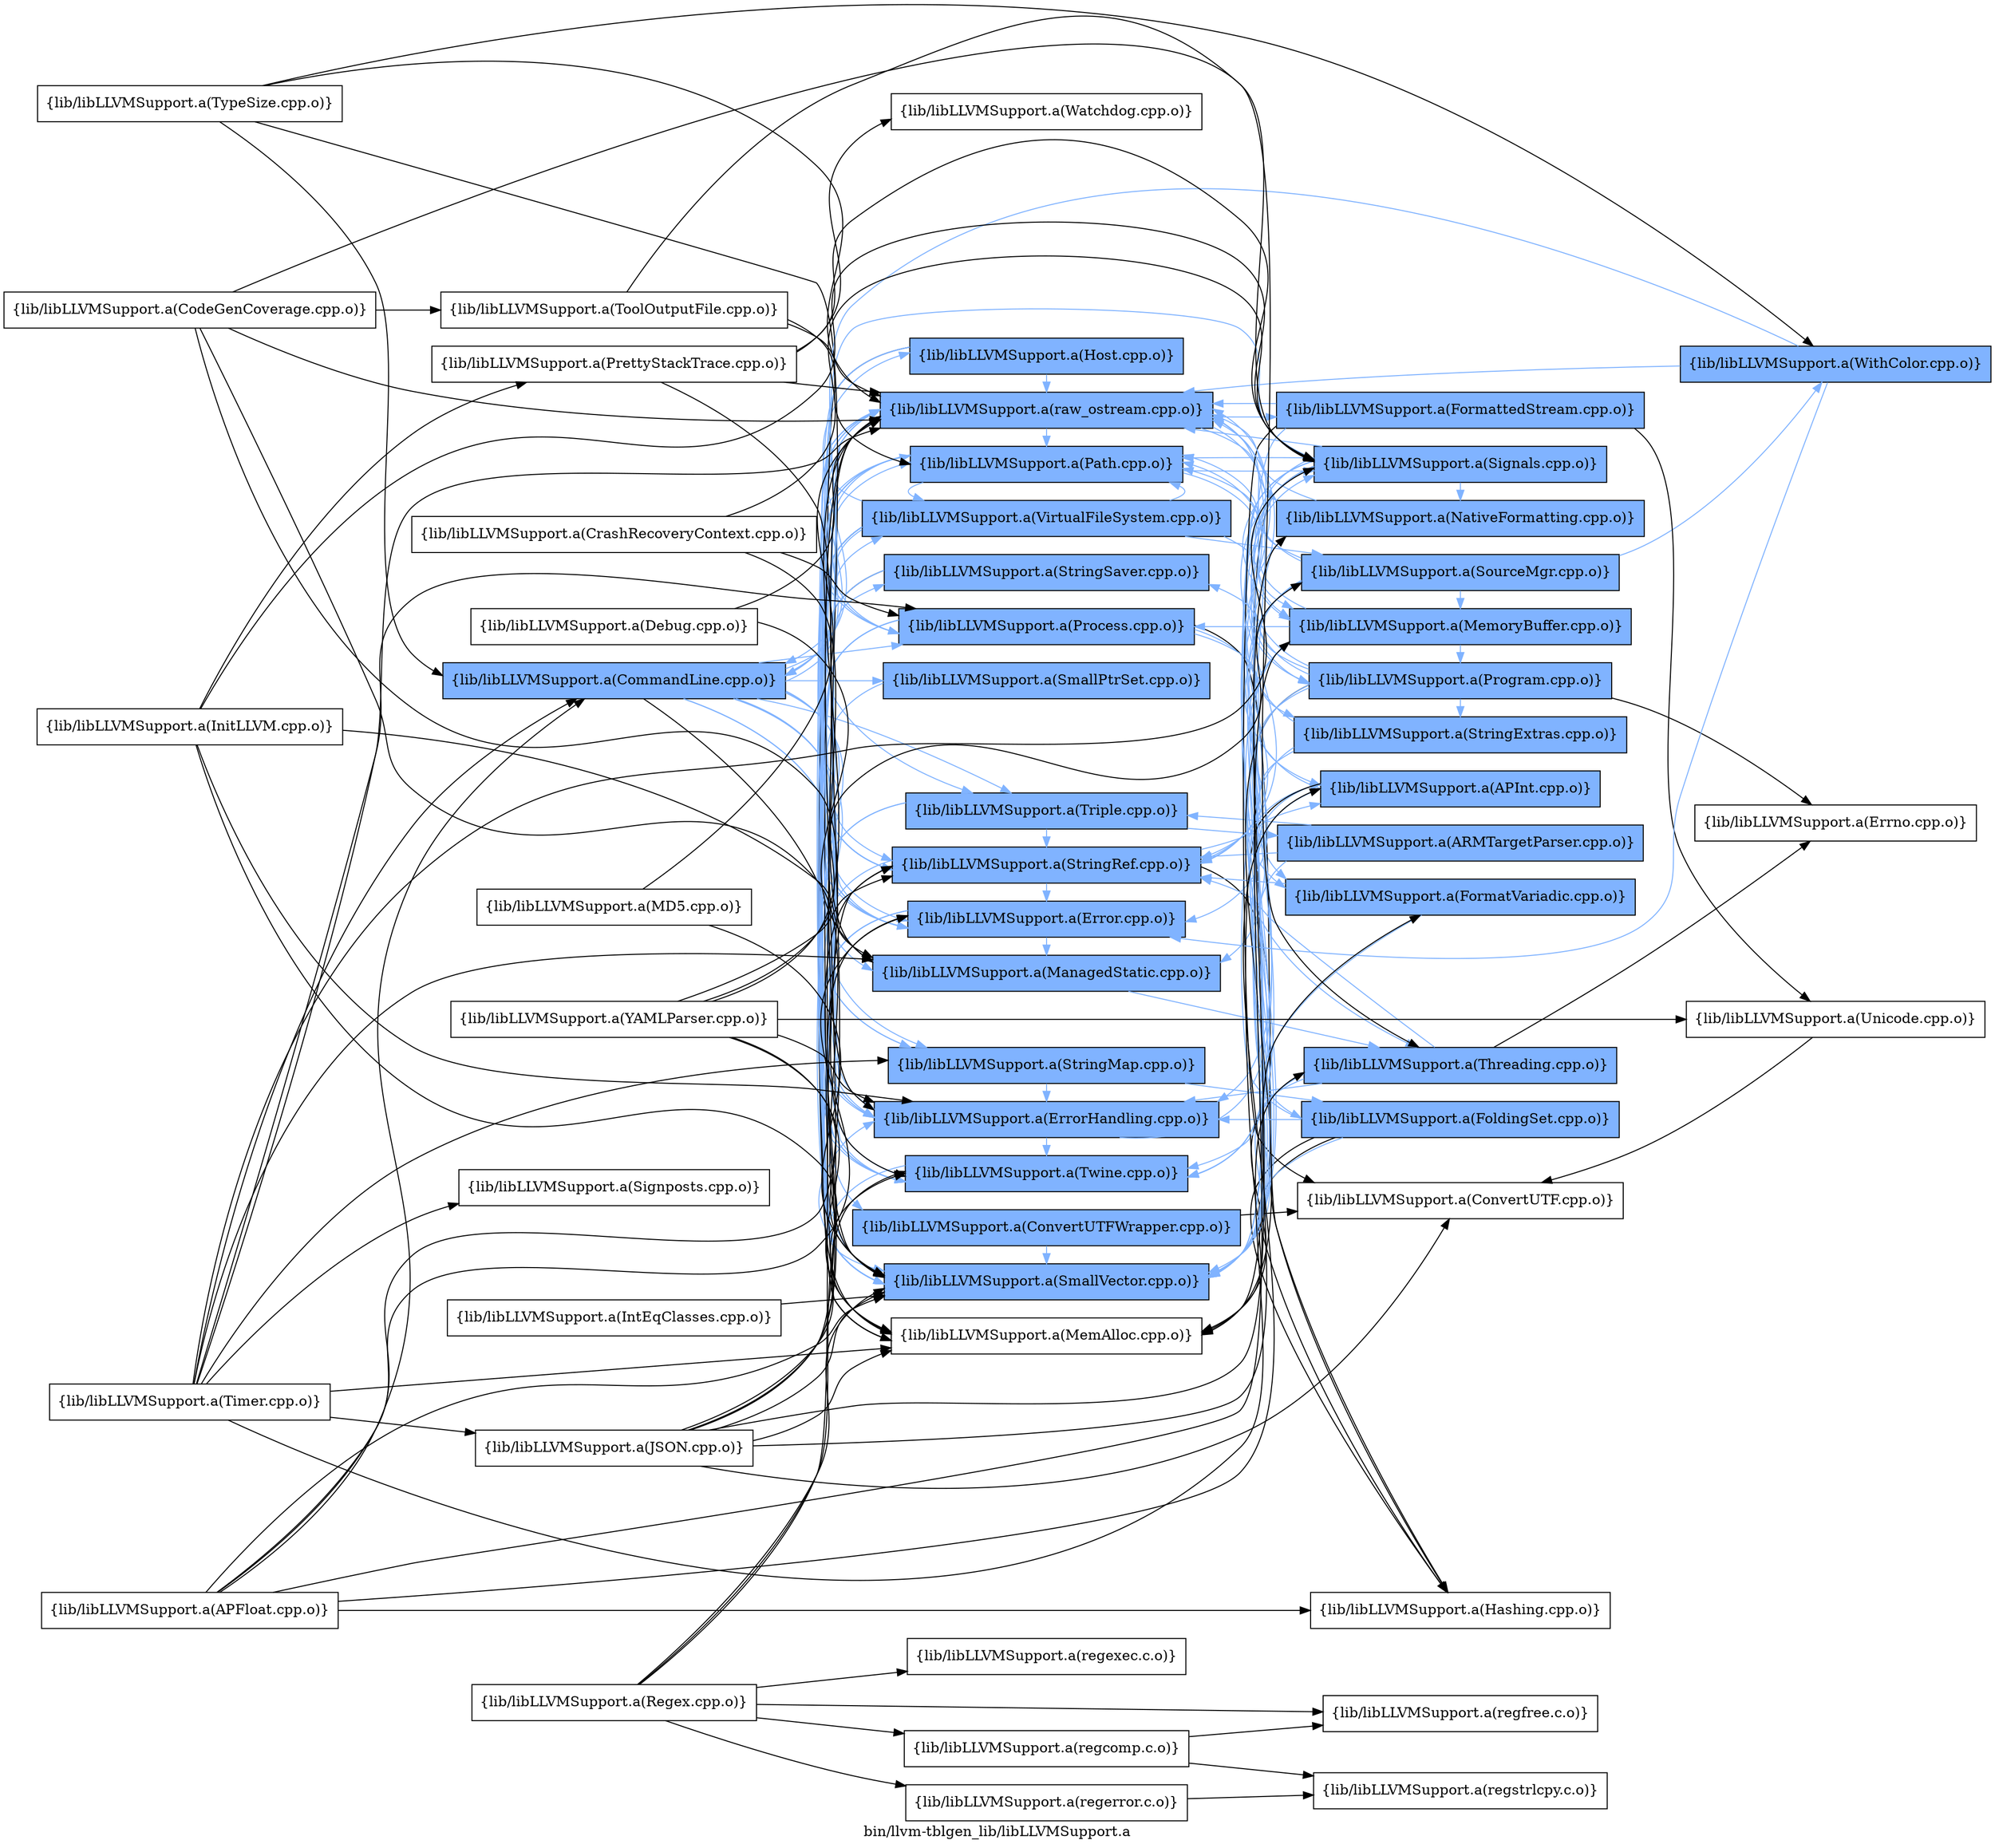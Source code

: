 digraph "bin/llvm-tblgen_lib/libLLVMSupport.a" {
	label="bin/llvm-tblgen_lib/libLLVMSupport.a";
	rankdir=LR;
	{ rank=same; Node0x5579d9d236c8;  }
	{ rank=same; Node0x5579d9d203d8; Node0x5579d9d215f8; Node0x5579d9d1f438; Node0x5579d9d23948; Node0x5579d9d23218; Node0x5579d9d23998; Node0x5579d9d24208; Node0x5579d9d1f5c8; Node0x5579d9d1fca8; Node0x5579d9d21238; Node0x5579d9d21a08; Node0x5579d9d20c98; Node0x5579d9d1f668; Node0x5579d9d204c8; Node0x5579d9d1f2f8; Node0x5579d9d1fa28; Node0x5579d9d20928;  }
	{ rank=same; Node0x5579d9d1f708; Node0x5579d9d22728; Node0x5579d9d23858; Node0x5579d9d21558; Node0x5579d9d23d58; Node0x5579d9d226d8; Node0x5579d9d21418; Node0x5579d9d234e8; Node0x5579d9d23588; Node0x5579d9d21648; Node0x5579d9d20ec8; Node0x5579d9d1fde8; Node0x5579d9d216e8; Node0x5579d9d1fd48;  }
	{ rank=same; Node0x5579d9d236c8;  }
	{ rank=same; Node0x5579d9d203d8; Node0x5579d9d215f8; Node0x5579d9d1f438; Node0x5579d9d23948; Node0x5579d9d23218; Node0x5579d9d23998; Node0x5579d9d24208; Node0x5579d9d1f5c8; Node0x5579d9d1fca8; Node0x5579d9d21238; Node0x5579d9d21a08; Node0x5579d9d20c98; Node0x5579d9d1f668; Node0x5579d9d204c8; Node0x5579d9d1f2f8; Node0x5579d9d1fa28; Node0x5579d9d20928;  }
	{ rank=same; Node0x5579d9d1f708; Node0x5579d9d22728; Node0x5579d9d23858; Node0x5579d9d21558; Node0x5579d9d23d58; Node0x5579d9d226d8; Node0x5579d9d21418; Node0x5579d9d234e8; Node0x5579d9d23588; Node0x5579d9d21648; Node0x5579d9d20ec8; Node0x5579d9d1fde8; Node0x5579d9d216e8; Node0x5579d9d1fd48;  }

	Node0x5579d9d236c8 [shape=record,shape=box,group=1,style=filled,fillcolor="0.600000 0.5 1",label="{lib/libLLVMSupport.a(CommandLine.cpp.o)}"];
	Node0x5579d9d236c8 -> Node0x5579d9d203d8[color="0.600000 0.5 1"];
	Node0x5579d9d236c8 -> Node0x5579d9d215f8[color="0.600000 0.5 1"];
	Node0x5579d9d236c8 -> Node0x5579d9d1f438[color="0.600000 0.5 1"];
	Node0x5579d9d236c8 -> Node0x5579d9d23948[color="0.600000 0.5 1"];
	Node0x5579d9d236c8 -> Node0x5579d9d23218;
	Node0x5579d9d236c8 -> Node0x5579d9d23998[color="0.600000 0.5 1"];
	Node0x5579d9d236c8 -> Node0x5579d9d24208[color="0.600000 0.5 1"];
	Node0x5579d9d236c8 -> Node0x5579d9d1f5c8[color="0.600000 0.5 1"];
	Node0x5579d9d236c8 -> Node0x5579d9d1fca8[color="0.600000 0.5 1"];
	Node0x5579d9d236c8 -> Node0x5579d9d21238[color="0.600000 0.5 1"];
	Node0x5579d9d236c8 -> Node0x5579d9d21a08[color="0.600000 0.5 1"];
	Node0x5579d9d236c8 -> Node0x5579d9d20c98[color="0.600000 0.5 1"];
	Node0x5579d9d236c8 -> Node0x5579d9d1f668[color="0.600000 0.5 1"];
	Node0x5579d9d236c8 -> Node0x5579d9d204c8[color="0.600000 0.5 1"];
	Node0x5579d9d236c8 -> Node0x5579d9d1f2f8[color="0.600000 0.5 1"];
	Node0x5579d9d236c8 -> Node0x5579d9d1fa28[color="0.600000 0.5 1"];
	Node0x5579d9d236c8 -> Node0x5579d9d20928[color="0.600000 0.5 1"];
	Node0x5579d9d23218 [shape=record,shape=box,group=0,label="{lib/libLLVMSupport.a(MemAlloc.cpp.o)}"];
	Node0x5579d9d23998 [shape=record,shape=box,group=1,style=filled,fillcolor="0.600000 0.5 1",label="{lib/libLLVMSupport.a(SmallPtrSet.cpp.o)}"];
	Node0x5579d9d23998 -> Node0x5579d9d1f438[color="0.600000 0.5 1"];
	Node0x5579d9d24208 [shape=record,shape=box,group=1,style=filled,fillcolor="0.600000 0.5 1",label="{lib/libLLVMSupport.a(SmallVector.cpp.o)}"];
	Node0x5579d9d24208 -> Node0x5579d9d1f438[color="0.600000 0.5 1"];
	Node0x5579d9d1f5c8 [shape=record,shape=box,group=1,style=filled,fillcolor="0.600000 0.5 1",label="{lib/libLLVMSupport.a(StringMap.cpp.o)}"];
	Node0x5579d9d1f5c8 -> Node0x5579d9d1f438[color="0.600000 0.5 1"];
	Node0x5579d9d1f5c8 -> Node0x5579d9d21558[color="0.600000 0.5 1"];
	Node0x5579d9d21238 [shape=record,shape=box,group=1,style=filled,fillcolor="0.600000 0.5 1",label="{lib/libLLVMSupport.a(StringRef.cpp.o)}"];
	Node0x5579d9d21238 -> Node0x5579d9d23d58[color="0.600000 0.5 1"];
	Node0x5579d9d21238 -> Node0x5579d9d215f8[color="0.600000 0.5 1"];
	Node0x5579d9d21238 -> Node0x5579d9d226d8;
	Node0x5579d9d21238 -> Node0x5579d9d24208[color="0.600000 0.5 1"];
	Node0x5579d9d20c98 [shape=record,shape=box,group=1,style=filled,fillcolor="0.600000 0.5 1",label="{lib/libLLVMSupport.a(Twine.cpp.o)}"];
	Node0x5579d9d20c98 -> Node0x5579d9d24208[color="0.600000 0.5 1"];
	Node0x5579d9d20c98 -> Node0x5579d9d204c8[color="0.600000 0.5 1"];
	Node0x5579d9d204c8 [shape=record,shape=box,group=1,style=filled,fillcolor="0.600000 0.5 1",label="{lib/libLLVMSupport.a(raw_ostream.cpp.o)}"];
	Node0x5579d9d204c8 -> Node0x5579d9d215f8[color="0.600000 0.5 1"];
	Node0x5579d9d204c8 -> Node0x5579d9d1f438[color="0.600000 0.5 1"];
	Node0x5579d9d204c8 -> Node0x5579d9d21648[color="0.600000 0.5 1"];
	Node0x5579d9d204c8 -> Node0x5579d9d20ec8[color="0.600000 0.5 1"];
	Node0x5579d9d204c8 -> Node0x5579d9d1fde8[color="0.600000 0.5 1"];
	Node0x5579d9d204c8 -> Node0x5579d9d24208[color="0.600000 0.5 1"];
	Node0x5579d9d204c8 -> Node0x5579d9d20c98[color="0.600000 0.5 1"];
	Node0x5579d9d204c8 -> Node0x5579d9d1fa28[color="0.600000 0.5 1"];
	Node0x5579d9d204c8 -> Node0x5579d9d20928[color="0.600000 0.5 1"];
	Node0x5579d9d204c8 -> Node0x5579d9d216e8[color="0.600000 0.5 1"];
	Node0x5579d9d20ec8 [shape=record,shape=box,group=1,style=filled,fillcolor="0.600000 0.5 1",label="{lib/libLLVMSupport.a(FormatVariadic.cpp.o)}"];
	Node0x5579d9d20ec8 -> Node0x5579d9d24208[color="0.600000 0.5 1"];
	Node0x5579d9d20ec8 -> Node0x5579d9d21238[color="0.600000 0.5 1"];
	Node0x5579d9d1fde8 [shape=record,shape=box,group=1,style=filled,fillcolor="0.600000 0.5 1",label="{lib/libLLVMSupport.a(NativeFormatting.cpp.o)}"];
	Node0x5579d9d1fde8 -> Node0x5579d9d24208[color="0.600000 0.5 1"];
	Node0x5579d9d1fde8 -> Node0x5579d9d204c8[color="0.600000 0.5 1"];
	Node0x5579d9d23d58 [shape=record,shape=box,group=1,style=filled,fillcolor="0.600000 0.5 1",label="{lib/libLLVMSupport.a(APInt.cpp.o)}"];
	Node0x5579d9d23d58 -> Node0x5579d9d21558[color="0.600000 0.5 1"];
	Node0x5579d9d23d58 -> Node0x5579d9d226d8;
	Node0x5579d9d23d58 -> Node0x5579d9d24208[color="0.600000 0.5 1"];
	Node0x5579d9d23d58 -> Node0x5579d9d204c8[color="0.600000 0.5 1"];
	Node0x5579d9d1f438 [shape=record,shape=box,group=1,style=filled,fillcolor="0.600000 0.5 1",label="{lib/libLLVMSupport.a(ErrorHandling.cpp.o)}"];
	Node0x5579d9d1f438 -> Node0x5579d9d20c98[color="0.600000 0.5 1"];
	Node0x5579d9d1f438 -> Node0x5579d9d204c8[color="0.600000 0.5 1"];
	Node0x5579d9d1f438 -> Node0x5579d9d22728[color="0.600000 0.5 1"];
	Node0x5579d9d1fd48 [shape=record,shape=box,group=1,style=filled,fillcolor="0.600000 0.5 1",label="{lib/libLLVMSupport.a(StringExtras.cpp.o)}"];
	Node0x5579d9d1fd48 -> Node0x5579d9d24208[color="0.600000 0.5 1"];
	Node0x5579d9d1fd48 -> Node0x5579d9d21238[color="0.600000 0.5 1"];
	Node0x5579d9d1fd48 -> Node0x5579d9d204c8[color="0.600000 0.5 1"];
	Node0x5579d9d22318 [shape=record,shape=box,group=0,label="{lib/libLLVMSupport.a(IntEqClasses.cpp.o)}"];
	Node0x5579d9d22318 -> Node0x5579d9d24208;
	Node0x5579d9d20568 [shape=record,shape=box,group=0,label="{lib/libLLVMSupport.a(TypeSize.cpp.o)}"];
	Node0x5579d9d20568 -> Node0x5579d9d236c8;
	Node0x5579d9d20568 -> Node0x5579d9d1f438;
	Node0x5579d9d20568 -> Node0x5579d9d1f6b8;
	Node0x5579d9d20568 -> Node0x5579d9d204c8;
	Node0x5579d9d21d78 [shape=record,shape=box,group=0,label="{lib/libLLVMSupport.a(Regex.cpp.o)}"];
	Node0x5579d9d21d78 -> Node0x5579d9d24208;
	Node0x5579d9d21d78 -> Node0x5579d9d21238;
	Node0x5579d9d21d78 -> Node0x5579d9d20c98;
	Node0x5579d9d21d78 -> Node0x5579d9d20d88;
	Node0x5579d9d21d78 -> Node0x5579d9d21328;
	Node0x5579d9d21d78 -> Node0x5579d9d23088;
	Node0x5579d9d21d78 -> Node0x5579d9d237b8;
	Node0x5579d9d23588 [shape=record,shape=box,group=1,style=filled,fillcolor="0.600000 0.5 1",label="{lib/libLLVMSupport.a(SourceMgr.cpp.o)}"];
	Node0x5579d9d23588 -> Node0x5579d9d234e8[color="0.600000 0.5 1"];
	Node0x5579d9d23588 -> Node0x5579d9d24208[color="0.600000 0.5 1"];
	Node0x5579d9d23588 -> Node0x5579d9d21238[color="0.600000 0.5 1"];
	Node0x5579d9d23588 -> Node0x5579d9d20c98[color="0.600000 0.5 1"];
	Node0x5579d9d23588 -> Node0x5579d9d1f6b8[color="0.600000 0.5 1"];
	Node0x5579d9d23588 -> Node0x5579d9d204c8[color="0.600000 0.5 1"];
	Node0x5579d9d23588 -> Node0x5579d9d1fa28[color="0.600000 0.5 1"];
	Node0x5579d9d21648 [shape=record,shape=box,group=1,style=filled,fillcolor="0.600000 0.5 1",label="{lib/libLLVMSupport.a(FormattedStream.cpp.o)}"];
	Node0x5579d9d21648 -> Node0x5579d9d1f708;
	Node0x5579d9d21648 -> Node0x5579d9d24208[color="0.600000 0.5 1"];
	Node0x5579d9d21648 -> Node0x5579d9d1fe38;
	Node0x5579d9d21648 -> Node0x5579d9d204c8[color="0.600000 0.5 1"];
	Node0x5579d9d21558 [shape=record,shape=box,group=1,style=filled,fillcolor="0.600000 0.5 1",label="{lib/libLLVMSupport.a(FoldingSet.cpp.o)}"];
	Node0x5579d9d21558 -> Node0x5579d9d23d58[color="0.600000 0.5 1"];
	Node0x5579d9d21558 -> Node0x5579d9d1f438[color="0.600000 0.5 1"];
	Node0x5579d9d21558 -> Node0x5579d9d226d8;
	Node0x5579d9d21558 -> Node0x5579d9d23218;
	Node0x5579d9d21558 -> Node0x5579d9d24208[color="0.600000 0.5 1"];
	Node0x5579d9d22f48 [shape=record,shape=box,group=0,label="{lib/libLLVMSupport.a(CodeGenCoverage.cpp.o)}"];
	Node0x5579d9d22f48 -> Node0x5579d9d24208;
	Node0x5579d9d22f48 -> Node0x5579d9d20e28;
	Node0x5579d9d22f48 -> Node0x5579d9d20c98;
	Node0x5579d9d22f48 -> Node0x5579d9d204c8;
	Node0x5579d9d22f48 -> Node0x5579d9d23858;
	Node0x5579d9d215f8 [shape=record,shape=box,group=1,style=filled,fillcolor="0.600000 0.5 1",label="{lib/libLLVMSupport.a(Error.cpp.o)}"];
	Node0x5579d9d215f8 -> Node0x5579d9d1f438[color="0.600000 0.5 1"];
	Node0x5579d9d215f8 -> Node0x5579d9d23948[color="0.600000 0.5 1"];
	Node0x5579d9d215f8 -> Node0x5579d9d24208[color="0.600000 0.5 1"];
	Node0x5579d9d215f8 -> Node0x5579d9d20c98[color="0.600000 0.5 1"];
	Node0x5579d9d215f8 -> Node0x5579d9d204c8[color="0.600000 0.5 1"];
	Node0x5579d9d234e8 [shape=record,shape=box,group=1,style=filled,fillcolor="0.600000 0.5 1",label="{lib/libLLVMSupport.a(MemoryBuffer.cpp.o)}"];
	Node0x5579d9d234e8 -> Node0x5579d9d215f8[color="0.600000 0.5 1"];
	Node0x5579d9d234e8 -> Node0x5579d9d24208[color="0.600000 0.5 1"];
	Node0x5579d9d234e8 -> Node0x5579d9d20c98[color="0.600000 0.5 1"];
	Node0x5579d9d234e8 -> Node0x5579d9d1fa28[color="0.600000 0.5 1"];
	Node0x5579d9d234e8 -> Node0x5579d9d20928[color="0.600000 0.5 1"];
	Node0x5579d9d234e8 -> Node0x5579d9d216e8[color="0.600000 0.5 1"];
	Node0x5579d9d21f08 [shape=record,shape=box,group=0,label="{lib/libLLVMSupport.a(InitLLVM.cpp.o)}"];
	Node0x5579d9d21f08 -> Node0x5579d9d1f438;
	Node0x5579d9d21f08 -> Node0x5579d9d23948;
	Node0x5579d9d21f08 -> Node0x5579d9d23218;
	Node0x5579d9d21f08 -> Node0x5579d9d22ae8;
	Node0x5579d9d21f08 -> Node0x5579d9d22728;
	Node0x5579d9d226d8 [shape=record,shape=box,group=0,label="{lib/libLLVMSupport.a(Hashing.cpp.o)}"];
	Node0x5579d9d20e28 [shape=record,shape=box,group=0,label="{lib/libLLVMSupport.a(ToolOutputFile.cpp.o)}"];
	Node0x5579d9d20e28 -> Node0x5579d9d204c8;
	Node0x5579d9d20e28 -> Node0x5579d9d1fa28;
	Node0x5579d9d20e28 -> Node0x5579d9d22728;
	Node0x5579d9d23858 [shape=record,shape=box,group=1,style=filled,fillcolor="0.600000 0.5 1",label="{lib/libLLVMSupport.a(Threading.cpp.o)}"];
	Node0x5579d9d23858 -> Node0x5579d9d1f438[color="0.600000 0.5 1"];
	Node0x5579d9d23858 -> Node0x5579d9d23218;
	Node0x5579d9d23858 -> Node0x5579d9d24208[color="0.600000 0.5 1"];
	Node0x5579d9d23858 -> Node0x5579d9d21238[color="0.600000 0.5 1"];
	Node0x5579d9d23858 -> Node0x5579d9d20c98[color="0.600000 0.5 1"];
	Node0x5579d9d23858 -> Node0x5579d9d22458;
	Node0x5579d9d203d8 [shape=record,shape=box,group=1,style=filled,fillcolor="0.600000 0.5 1",label="{lib/libLLVMSupport.a(ConvertUTFWrapper.cpp.o)}"];
	Node0x5579d9d203d8 -> Node0x5579d9d1f708;
	Node0x5579d9d203d8 -> Node0x5579d9d24208[color="0.600000 0.5 1"];
	Node0x5579d9d23948 [shape=record,shape=box,group=1,style=filled,fillcolor="0.600000 0.5 1",label="{lib/libLLVMSupport.a(ManagedStatic.cpp.o)}"];
	Node0x5579d9d23948 -> Node0x5579d9d23858[color="0.600000 0.5 1"];
	Node0x5579d9d1fca8 [shape=record,shape=box,group=1,style=filled,fillcolor="0.600000 0.5 1",label="{lib/libLLVMSupport.a(StringSaver.cpp.o)}"];
	Node0x5579d9d1fca8 -> Node0x5579d9d23218;
	Node0x5579d9d1fca8 -> Node0x5579d9d24208[color="0.600000 0.5 1"];
	Node0x5579d9d1fca8 -> Node0x5579d9d21238[color="0.600000 0.5 1"];
	Node0x5579d9d21a08 [shape=record,shape=box,group=1,style=filled,fillcolor="0.600000 0.5 1",label="{lib/libLLVMSupport.a(Triple.cpp.o)}"];
	Node0x5579d9d21a08 -> Node0x5579d9d24208[color="0.600000 0.5 1"];
	Node0x5579d9d21a08 -> Node0x5579d9d21238[color="0.600000 0.5 1"];
	Node0x5579d9d21a08 -> Node0x5579d9d21418[color="0.600000 0.5 1"];
	Node0x5579d9d21a08 -> Node0x5579d9d20c98[color="0.600000 0.5 1"];
	Node0x5579d9d1f668 [shape=record,shape=box,group=1,style=filled,fillcolor="0.600000 0.5 1",label="{lib/libLLVMSupport.a(VirtualFileSystem.cpp.o)}"];
	Node0x5579d9d1f668 -> Node0x5579d9d236c8[color="0.600000 0.5 1"];
	Node0x5579d9d1f668 -> Node0x5579d9d215f8[color="0.600000 0.5 1"];
	Node0x5579d9d1f668 -> Node0x5579d9d23218;
	Node0x5579d9d1f668 -> Node0x5579d9d234e8[color="0.600000 0.5 1"];
	Node0x5579d9d1f668 -> Node0x5579d9d24208[color="0.600000 0.5 1"];
	Node0x5579d9d1f668 -> Node0x5579d9d23588[color="0.600000 0.5 1"];
	Node0x5579d9d1f668 -> Node0x5579d9d1f5c8[color="0.600000 0.5 1"];
	Node0x5579d9d1f668 -> Node0x5579d9d21238[color="0.600000 0.5 1"];
	Node0x5579d9d1f668 -> Node0x5579d9d20c98[color="0.600000 0.5 1"];
	Node0x5579d9d1f668 -> Node0x5579d9d204c8[color="0.600000 0.5 1"];
	Node0x5579d9d1f668 -> Node0x5579d9d1fa28[color="0.600000 0.5 1"];
	Node0x5579d9d1f2f8 [shape=record,shape=box,group=1,style=filled,fillcolor="0.600000 0.5 1",label="{lib/libLLVMSupport.a(Host.cpp.o)}"];
	Node0x5579d9d1f2f8 -> Node0x5579d9d23218;
	Node0x5579d9d1f2f8 -> Node0x5579d9d1f5c8[color="0.600000 0.5 1"];
	Node0x5579d9d1f2f8 -> Node0x5579d9d21238[color="0.600000 0.5 1"];
	Node0x5579d9d1f2f8 -> Node0x5579d9d21a08[color="0.600000 0.5 1"];
	Node0x5579d9d1f2f8 -> Node0x5579d9d204c8[color="0.600000 0.5 1"];
	Node0x5579d9d1fa28 [shape=record,shape=box,group=1,style=filled,fillcolor="0.600000 0.5 1",label="{lib/libLLVMSupport.a(Path.cpp.o)}"];
	Node0x5579d9d1fa28 -> Node0x5579d9d215f8[color="0.600000 0.5 1"];
	Node0x5579d9d1fa28 -> Node0x5579d9d234e8[color="0.600000 0.5 1"];
	Node0x5579d9d1fa28 -> Node0x5579d9d24208[color="0.600000 0.5 1"];
	Node0x5579d9d1fa28 -> Node0x5579d9d21238[color="0.600000 0.5 1"];
	Node0x5579d9d1fa28 -> Node0x5579d9d20c98[color="0.600000 0.5 1"];
	Node0x5579d9d1fa28 -> Node0x5579d9d1f668[color="0.600000 0.5 1"];
	Node0x5579d9d1fa28 -> Node0x5579d9d20928[color="0.600000 0.5 1"];
	Node0x5579d9d1fa28 -> Node0x5579d9d22728[color="0.600000 0.5 1"];
	Node0x5579d9d20928 [shape=record,shape=box,group=1,style=filled,fillcolor="0.600000 0.5 1",label="{lib/libLLVMSupport.a(Process.cpp.o)}"];
	Node0x5579d9d20928 -> Node0x5579d9d23d58[color="0.600000 0.5 1"];
	Node0x5579d9d20928 -> Node0x5579d9d215f8[color="0.600000 0.5 1"];
	Node0x5579d9d20928 -> Node0x5579d9d226d8;
	Node0x5579d9d20928 -> Node0x5579d9d23948[color="0.600000 0.5 1"];
	Node0x5579d9d20928 -> Node0x5579d9d24208[color="0.600000 0.5 1"];
	Node0x5579d9d20928 -> Node0x5579d9d1fd48[color="0.600000 0.5 1"];
	Node0x5579d9d20928 -> Node0x5579d9d1fa28[color="0.600000 0.5 1"];
	Node0x5579d9d1f708 [shape=record,shape=box,group=0,label="{lib/libLLVMSupport.a(ConvertUTF.cpp.o)}"];
	Node0x5579d9d1fb18 [shape=record,shape=box,group=0,label="{lib/libLLVMSupport.a(Debug.cpp.o)}"];
	Node0x5579d9d1fb18 -> Node0x5579d9d23948;
	Node0x5579d9d1fb18 -> Node0x5579d9d204c8;
	Node0x5579d9d22728 [shape=record,shape=box,group=1,style=filled,fillcolor="0.600000 0.5 1",label="{lib/libLLVMSupport.a(Signals.cpp.o)}"];
	Node0x5579d9d22728 -> Node0x5579d9d236c8[color="0.600000 0.5 1"];
	Node0x5579d9d22728 -> Node0x5579d9d1f438[color="0.600000 0.5 1"];
	Node0x5579d9d22728 -> Node0x5579d9d20ec8[color="0.600000 0.5 1"];
	Node0x5579d9d22728 -> Node0x5579d9d23948[color="0.600000 0.5 1"];
	Node0x5579d9d22728 -> Node0x5579d9d23218;
	Node0x5579d9d22728 -> Node0x5579d9d234e8[color="0.600000 0.5 1"];
	Node0x5579d9d22728 -> Node0x5579d9d1fde8[color="0.600000 0.5 1"];
	Node0x5579d9d22728 -> Node0x5579d9d24208[color="0.600000 0.5 1"];
	Node0x5579d9d22728 -> Node0x5579d9d21238[color="0.600000 0.5 1"];
	Node0x5579d9d22728 -> Node0x5579d9d20c98[color="0.600000 0.5 1"];
	Node0x5579d9d22728 -> Node0x5579d9d204c8[color="0.600000 0.5 1"];
	Node0x5579d9d22728 -> Node0x5579d9d1fa28[color="0.600000 0.5 1"];
	Node0x5579d9d22728 -> Node0x5579d9d216e8[color="0.600000 0.5 1"];
	Node0x5579d9d22728 -> Node0x5579d9d23858[color="0.600000 0.5 1"];
	Node0x5579d9d1fe38 [shape=record,shape=box,group=0,label="{lib/libLLVMSupport.a(Unicode.cpp.o)}"];
	Node0x5579d9d1fe38 -> Node0x5579d9d1f708;
	Node0x5579d9d22ae8 [shape=record,shape=box,group=0,label="{lib/libLLVMSupport.a(PrettyStackTrace.cpp.o)}"];
	Node0x5579d9d22ae8 -> Node0x5579d9d24208;
	Node0x5579d9d22ae8 -> Node0x5579d9d204c8;
	Node0x5579d9d22ae8 -> Node0x5579d9d22728;
	Node0x5579d9d22ae8 -> Node0x5579d9d201f8;
	Node0x5579d9d216e8 [shape=record,shape=box,group=1,style=filled,fillcolor="0.600000 0.5 1",label="{lib/libLLVMSupport.a(Program.cpp.o)}"];
	Node0x5579d9d216e8 -> Node0x5579d9d23218;
	Node0x5579d9d216e8 -> Node0x5579d9d24208[color="0.600000 0.5 1"];
	Node0x5579d9d216e8 -> Node0x5579d9d1fd48[color="0.600000 0.5 1"];
	Node0x5579d9d216e8 -> Node0x5579d9d1fca8[color="0.600000 0.5 1"];
	Node0x5579d9d216e8 -> Node0x5579d9d21238[color="0.600000 0.5 1"];
	Node0x5579d9d216e8 -> Node0x5579d9d204c8[color="0.600000 0.5 1"];
	Node0x5579d9d216e8 -> Node0x5579d9d1fa28[color="0.600000 0.5 1"];
	Node0x5579d9d216e8 -> Node0x5579d9d22458;
	Node0x5579d9d201f8 [shape=record,shape=box,group=0,label="{lib/libLLVMSupport.a(Watchdog.cpp.o)}"];
	Node0x5579d9d20d88 [shape=record,shape=box,group=0,label="{lib/libLLVMSupport.a(regcomp.c.o)}"];
	Node0x5579d9d20d88 -> Node0x5579d9d237b8;
	Node0x5579d9d20d88 -> Node0x5579d9d23fd8;
	Node0x5579d9d21328 [shape=record,shape=box,group=0,label="{lib/libLLVMSupport.a(regerror.c.o)}"];
	Node0x5579d9d21328 -> Node0x5579d9d23fd8;
	Node0x5579d9d23088 [shape=record,shape=box,group=0,label="{lib/libLLVMSupport.a(regexec.c.o)}"];
	Node0x5579d9d237b8 [shape=record,shape=box,group=0,label="{lib/libLLVMSupport.a(regfree.c.o)}"];
	Node0x5579d9d1f6b8 [shape=record,shape=box,group=1,style=filled,fillcolor="0.600000 0.5 1",label="{lib/libLLVMSupport.a(WithColor.cpp.o)}"];
	Node0x5579d9d1f6b8 -> Node0x5579d9d236c8[color="0.600000 0.5 1"];
	Node0x5579d9d1f6b8 -> Node0x5579d9d215f8[color="0.600000 0.5 1"];
	Node0x5579d9d1f6b8 -> Node0x5579d9d204c8[color="0.600000 0.5 1"];
	Node0x5579d9d20ba8 [shape=record,shape=box,group=0,label="{lib/libLLVMSupport.a(APFloat.cpp.o)}"];
	Node0x5579d9d20ba8 -> Node0x5579d9d23d58;
	Node0x5579d9d20ba8 -> Node0x5579d9d236c8;
	Node0x5579d9d20ba8 -> Node0x5579d9d215f8;
	Node0x5579d9d20ba8 -> Node0x5579d9d226d8;
	Node0x5579d9d20ba8 -> Node0x5579d9d234e8;
	Node0x5579d9d20ba8 -> Node0x5579d9d24208;
	Node0x5579d9d20ba8 -> Node0x5579d9d204c8;
	Node0x5579d9d21418 [shape=record,shape=box,group=1,style=filled,fillcolor="0.600000 0.5 1",label="{lib/libLLVMSupport.a(ARMTargetParser.cpp.o)}"];
	Node0x5579d9d21418 -> Node0x5579d9d24208[color="0.600000 0.5 1"];
	Node0x5579d9d21418 -> Node0x5579d9d21238[color="0.600000 0.5 1"];
	Node0x5579d9d21418 -> Node0x5579d9d21a08[color="0.600000 0.5 1"];
	Node0x5579d9d1fed8 [shape=record,shape=box,group=0,label="{lib/libLLVMSupport.a(YAMLParser.cpp.o)}"];
	Node0x5579d9d1fed8 -> Node0x5579d9d1f438;
	Node0x5579d9d1fed8 -> Node0x5579d9d23218;
	Node0x5579d9d1fed8 -> Node0x5579d9d24208;
	Node0x5579d9d1fed8 -> Node0x5579d9d23588;
	Node0x5579d9d1fed8 -> Node0x5579d9d21238;
	Node0x5579d9d1fed8 -> Node0x5579d9d1fe38;
	Node0x5579d9d1fed8 -> Node0x5579d9d204c8;
	Node0x5579d9d23fd8 [shape=record,shape=box,group=0,label="{lib/libLLVMSupport.a(regstrlcpy.c.o)}"];
	Node0x5579d9d206a8 [shape=record,shape=box,group=0,label="{lib/libLLVMSupport.a(MD5.cpp.o)}"];
	Node0x5579d9d206a8 -> Node0x5579d9d24208;
	Node0x5579d9d206a8 -> Node0x5579d9d204c8;
	Node0x5579d9d21788 [shape=record,shape=box,group=0,label="{lib/libLLVMSupport.a(CrashRecoveryContext.cpp.o)}"];
	Node0x5579d9d21788 -> Node0x5579d9d23948;
	Node0x5579d9d21788 -> Node0x5579d9d20928;
	Node0x5579d9d21788 -> Node0x5579d9d22728;
	Node0x5579d9d22458 [shape=record,shape=box,group=0,label="{lib/libLLVMSupport.a(Errno.cpp.o)}"];
	Node0x5579d9d20e78 [shape=record,shape=box,group=0,label="{lib/libLLVMSupport.a(JSON.cpp.o)}"];
	Node0x5579d9d20e78 -> Node0x5579d9d1f708;
	Node0x5579d9d20e78 -> Node0x5579d9d215f8;
	Node0x5579d9d20e78 -> Node0x5579d9d20ec8;
	Node0x5579d9d20e78 -> Node0x5579d9d23218;
	Node0x5579d9d20e78 -> Node0x5579d9d1fde8;
	Node0x5579d9d20e78 -> Node0x5579d9d24208;
	Node0x5579d9d20e78 -> Node0x5579d9d21238;
	Node0x5579d9d20e78 -> Node0x5579d9d20c98;
	Node0x5579d9d20e78 -> Node0x5579d9d204c8;
	Node0x5579d9d22c28 [shape=record,shape=box,group=0,label="{lib/libLLVMSupport.a(Timer.cpp.o)}"];
	Node0x5579d9d22c28 -> Node0x5579d9d236c8;
	Node0x5579d9d22c28 -> Node0x5579d9d23948;
	Node0x5579d9d22c28 -> Node0x5579d9d23218;
	Node0x5579d9d22c28 -> Node0x5579d9d1f5c8;
	Node0x5579d9d22c28 -> Node0x5579d9d204c8;
	Node0x5579d9d22c28 -> Node0x5579d9d20928;
	Node0x5579d9d22c28 -> Node0x5579d9d22728;
	Node0x5579d9d22c28 -> Node0x5579d9d23858;
	Node0x5579d9d22c28 -> Node0x5579d9d20e78;
	Node0x5579d9d22c28 -> Node0x5579d9d223b8;
	Node0x5579d9d223b8 [shape=record,shape=box,group=0,label="{lib/libLLVMSupport.a(Signposts.cpp.o)}"];
}

